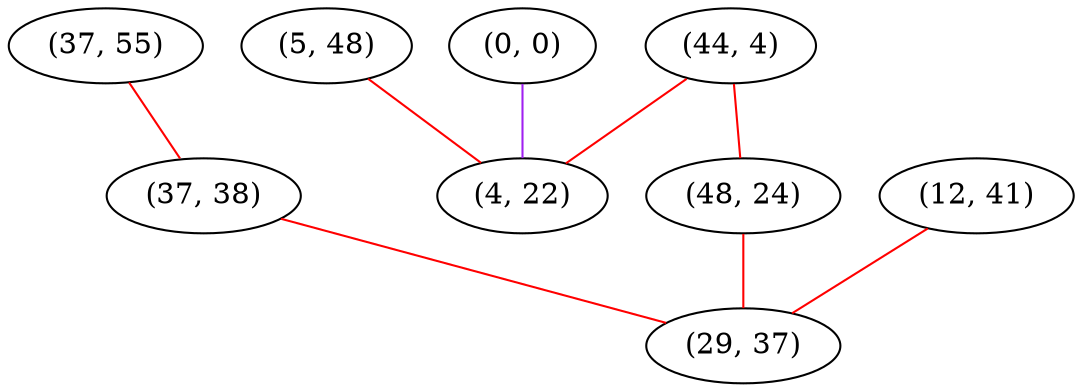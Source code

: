 graph "" {
"(37, 55)";
"(5, 48)";
"(37, 38)";
"(0, 0)";
"(44, 4)";
"(4, 22)";
"(48, 24)";
"(12, 41)";
"(29, 37)";
"(37, 55)" -- "(37, 38)"  [color=red, key=0, weight=1];
"(5, 48)" -- "(4, 22)"  [color=red, key=0, weight=1];
"(37, 38)" -- "(29, 37)"  [color=red, key=0, weight=1];
"(0, 0)" -- "(4, 22)"  [color=purple, key=0, weight=4];
"(44, 4)" -- "(48, 24)"  [color=red, key=0, weight=1];
"(44, 4)" -- "(4, 22)"  [color=red, key=0, weight=1];
"(48, 24)" -- "(29, 37)"  [color=red, key=0, weight=1];
"(12, 41)" -- "(29, 37)"  [color=red, key=0, weight=1];
}
